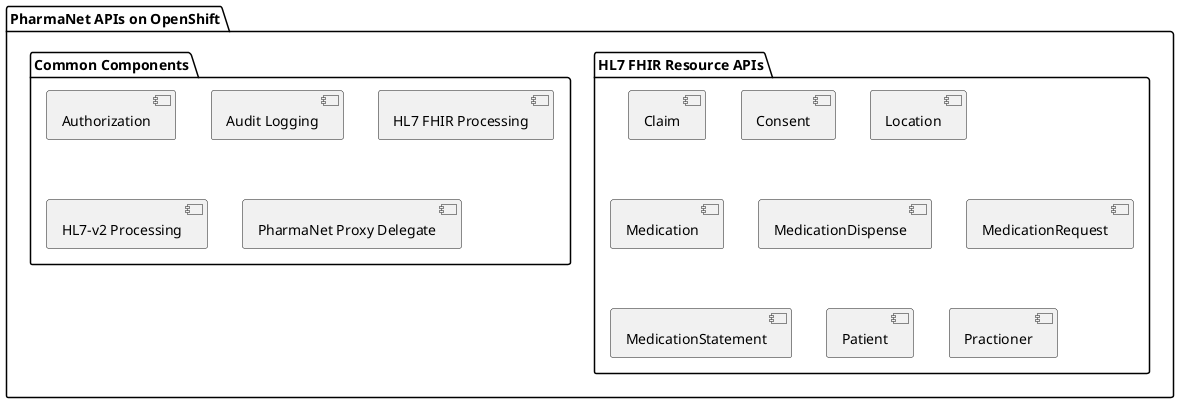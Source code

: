 @startuml PNet_API_Components

package "PharmaNet APIs on OpenShift" {
    folder "HL7 FHIR Resource APIs" {
        [Claim]
        [Consent]
        [Location]
        [Medication]
        [MedicationDispense]
        [MedicationRequest]
        [MedicationStatement]
        [Patient]
        [Practioner]
    }
    folder "Common Components" {
        [Authorization]
        [Audit Logging]
        [HL7 FHIR Processing]
        [HL7-v2 Processing]
        [PharmaNet Proxy Delegate]
    }
}
newpage

package "HIBC PharmaNet Services" {
    [PharmaNet Proxy]
    [PharmaNet Web Services]
    [PharmaNet OLTP]
    [PharmaNet LDAP]
    [PharmaNet Database]
}

package "MOH API Authorization Platform" {
    [Keycloak]
    database "KeycloakDB" {
        [Keycloak Datastore]
    }
}
@enduml